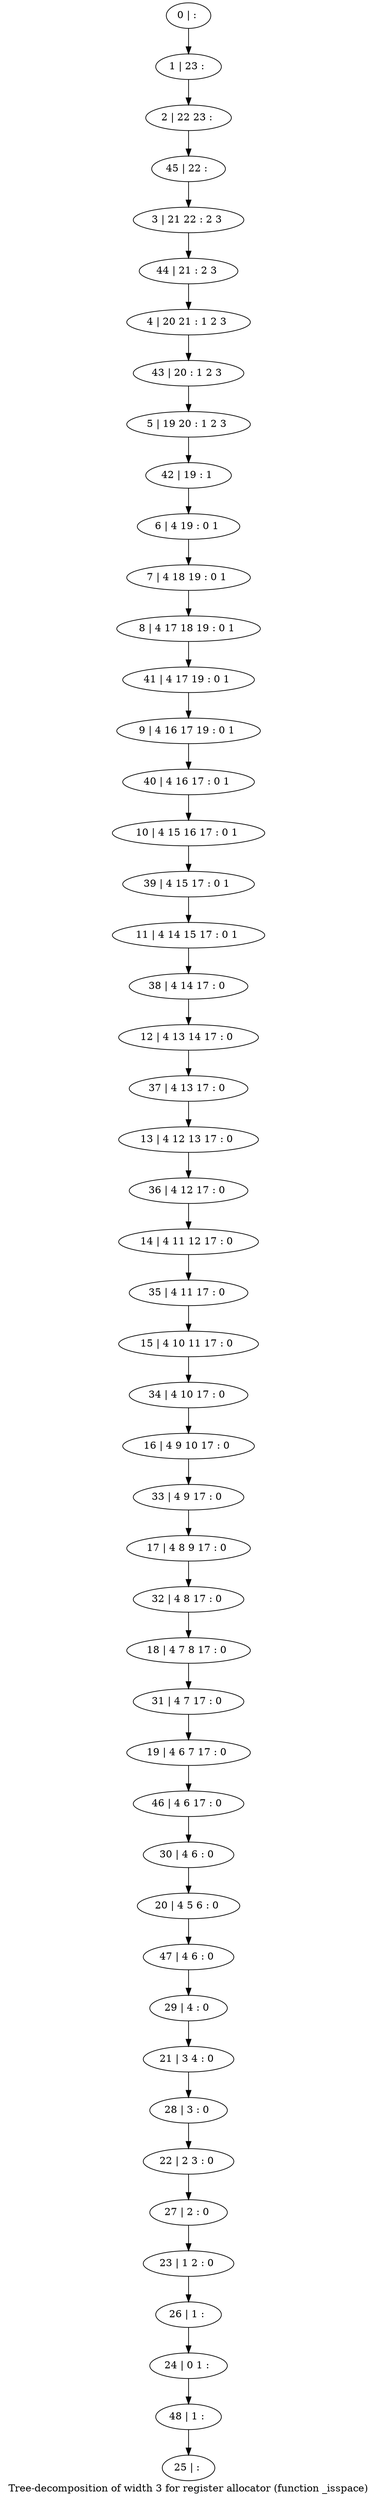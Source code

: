 digraph G {
graph [label="Tree-decomposition of width 3 for register allocator (function _isspace)"]
0[label="0 | : "];
1[label="1 | 23 : "];
2[label="2 | 22 23 : "];
3[label="3 | 21 22 : 2 3 "];
4[label="4 | 20 21 : 1 2 3 "];
5[label="5 | 19 20 : 1 2 3 "];
6[label="6 | 4 19 : 0 1 "];
7[label="7 | 4 18 19 : 0 1 "];
8[label="8 | 4 17 18 19 : 0 1 "];
9[label="9 | 4 16 17 19 : 0 1 "];
10[label="10 | 4 15 16 17 : 0 1 "];
11[label="11 | 4 14 15 17 : 0 1 "];
12[label="12 | 4 13 14 17 : 0 "];
13[label="13 | 4 12 13 17 : 0 "];
14[label="14 | 4 11 12 17 : 0 "];
15[label="15 | 4 10 11 17 : 0 "];
16[label="16 | 4 9 10 17 : 0 "];
17[label="17 | 4 8 9 17 : 0 "];
18[label="18 | 4 7 8 17 : 0 "];
19[label="19 | 4 6 7 17 : 0 "];
20[label="20 | 4 5 6 : 0 "];
21[label="21 | 3 4 : 0 "];
22[label="22 | 2 3 : 0 "];
23[label="23 | 1 2 : 0 "];
24[label="24 | 0 1 : "];
25[label="25 | : "];
26[label="26 | 1 : "];
27[label="27 | 2 : 0 "];
28[label="28 | 3 : 0 "];
29[label="29 | 4 : 0 "];
30[label="30 | 4 6 : 0 "];
31[label="31 | 4 7 17 : 0 "];
32[label="32 | 4 8 17 : 0 "];
33[label="33 | 4 9 17 : 0 "];
34[label="34 | 4 10 17 : 0 "];
35[label="35 | 4 11 17 : 0 "];
36[label="36 | 4 12 17 : 0 "];
37[label="37 | 4 13 17 : 0 "];
38[label="38 | 4 14 17 : 0 "];
39[label="39 | 4 15 17 : 0 1 "];
40[label="40 | 4 16 17 : 0 1 "];
41[label="41 | 4 17 19 : 0 1 "];
42[label="42 | 19 : 1 "];
43[label="43 | 20 : 1 2 3 "];
44[label="44 | 21 : 2 3 "];
45[label="45 | 22 : "];
46[label="46 | 4 6 17 : 0 "];
47[label="47 | 4 6 : 0 "];
48[label="48 | 1 : "];
0->1 ;
1->2 ;
6->7 ;
7->8 ;
26->24 ;
23->26 ;
27->23 ;
22->27 ;
28->22 ;
21->28 ;
29->21 ;
30->20 ;
31->19 ;
18->31 ;
32->18 ;
17->32 ;
33->17 ;
16->33 ;
34->16 ;
15->34 ;
35->15 ;
14->35 ;
36->14 ;
13->36 ;
37->13 ;
12->37 ;
38->12 ;
11->38 ;
39->11 ;
10->39 ;
40->10 ;
9->40 ;
41->9 ;
8->41 ;
42->6 ;
5->42 ;
43->5 ;
4->43 ;
44->4 ;
3->44 ;
45->3 ;
2->45 ;
46->30 ;
19->46 ;
47->29 ;
20->47 ;
48->25 ;
24->48 ;
}
